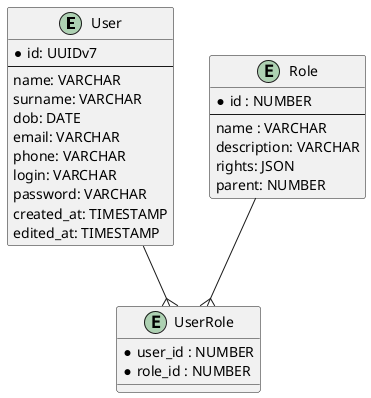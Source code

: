 @startuml

entity "User" {
  * id: UUIDv7
  --
  name: VARCHAR
  surname: VARCHAR
  dob: DATE
  email: VARCHAR
  phone: VARCHAR
  login: VARCHAR
  password: VARCHAR
  created_at: TIMESTAMP
  edited_at: TIMESTAMP
}

entity "Role" {
  * id : NUMBER
  --
  name : VARCHAR
  description: VARCHAR
  rights: JSON
  parent: NUMBER
}

entity "UserRole" {
  * user_id : NUMBER
  * role_id : NUMBER
}

User --{ UserRole
Role --{ UserRole

@enduml